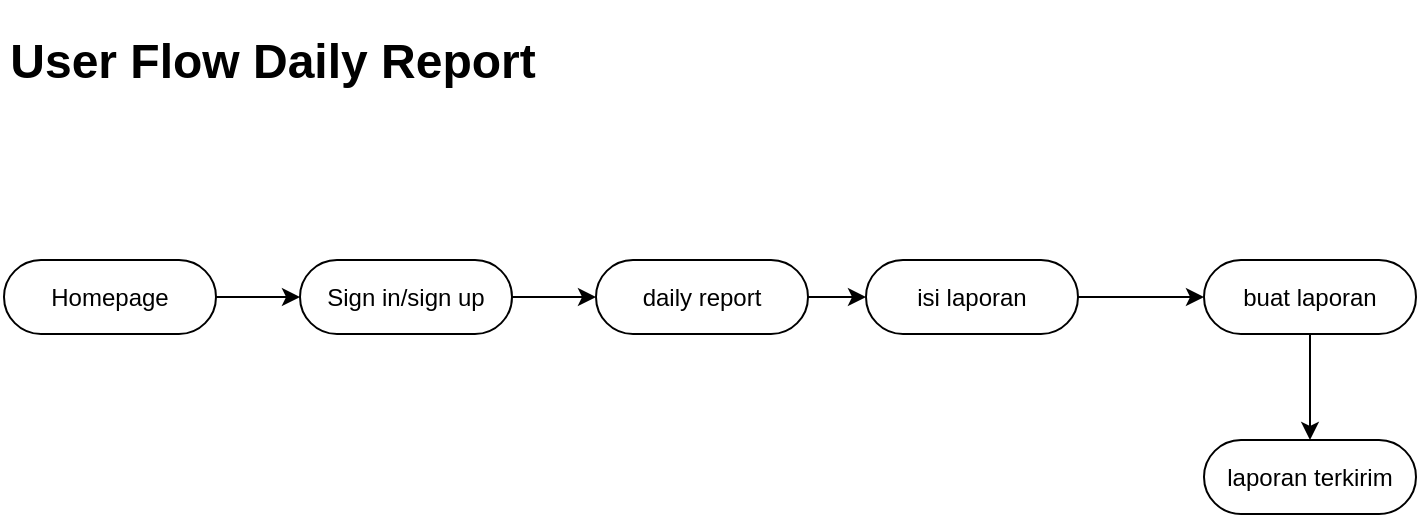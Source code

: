 <mxfile version="15.2.7" type="github">
  <diagram id="zFZVGyq1nd0uwfa3rUeY" name="Page-1">
    <mxGraphModel dx="1038" dy="548" grid="0" gridSize="10" guides="1" tooltips="1" connect="1" arrows="1" fold="1" page="1" pageScale="1" pageWidth="850" pageHeight="1100" math="0" shadow="0">
      <root>
        <mxCell id="0" />
        <mxCell id="1" parent="0" />
        <mxCell id="rgFEZZyq2OXVxVbpDzNp-6" style="edgeStyle=orthogonalEdgeStyle;rounded=0;orthogonalLoop=1;jettySize=auto;html=1;exitX=1;exitY=0.5;exitDx=0;exitDy=0;entryX=0;entryY=0.5;entryDx=0;entryDy=0;" edge="1" parent="1" source="hc98vc_X6tRmouUurkKF-1" target="rgFEZZyq2OXVxVbpDzNp-5">
          <mxGeometry relative="1" as="geometry" />
        </mxCell>
        <mxCell id="hc98vc_X6tRmouUurkKF-1" value="Homepage" style="rounded=1;whiteSpace=wrap;html=1;arcSize=50;" parent="1" vertex="1">
          <mxGeometry x="72" y="180" width="106" height="37" as="geometry" />
        </mxCell>
        <mxCell id="rgFEZZyq2OXVxVbpDzNp-4" style="edgeStyle=orthogonalEdgeStyle;rounded=0;orthogonalLoop=1;jettySize=auto;html=1;exitX=0.5;exitY=1;exitDx=0;exitDy=0;" edge="1" parent="1" source="hc98vc_X6tRmouUurkKF-10" target="hc98vc_X6tRmouUurkKF-12">
          <mxGeometry relative="1" as="geometry" />
        </mxCell>
        <mxCell id="hc98vc_X6tRmouUurkKF-10" value="buat laporan" style="rounded=1;whiteSpace=wrap;html=1;arcSize=50;" parent="1" vertex="1">
          <mxGeometry x="672" y="180" width="106" height="37" as="geometry" />
        </mxCell>
        <mxCell id="hc98vc_X6tRmouUurkKF-12" value="laporan terkirim" style="rounded=1;whiteSpace=wrap;html=1;arcSize=50;" parent="1" vertex="1">
          <mxGeometry x="672" y="270" width="106" height="37" as="geometry" />
        </mxCell>
        <mxCell id="rgFEZZyq2OXVxVbpDzNp-2" style="edgeStyle=orthogonalEdgeStyle;rounded=0;orthogonalLoop=1;jettySize=auto;html=1;exitX=1;exitY=0.5;exitDx=0;exitDy=0;entryX=0;entryY=0.5;entryDx=0;entryDy=0;" edge="1" parent="1" source="hc98vc_X6tRmouUurkKF-13" target="hc98vc_X6tRmouUurkKF-14">
          <mxGeometry relative="1" as="geometry" />
        </mxCell>
        <mxCell id="hc98vc_X6tRmouUurkKF-13" value="daily report" style="rounded=1;whiteSpace=wrap;html=1;arcSize=50;" parent="1" vertex="1">
          <mxGeometry x="368" y="180" width="106" height="37" as="geometry" />
        </mxCell>
        <mxCell id="rgFEZZyq2OXVxVbpDzNp-3" style="edgeStyle=orthogonalEdgeStyle;rounded=0;orthogonalLoop=1;jettySize=auto;html=1;exitX=1;exitY=0.5;exitDx=0;exitDy=0;entryX=0;entryY=0.5;entryDx=0;entryDy=0;" edge="1" parent="1" source="hc98vc_X6tRmouUurkKF-14" target="hc98vc_X6tRmouUurkKF-10">
          <mxGeometry relative="1" as="geometry" />
        </mxCell>
        <mxCell id="hc98vc_X6tRmouUurkKF-14" value="isi laporan" style="rounded=1;whiteSpace=wrap;html=1;arcSize=50;" parent="1" vertex="1">
          <mxGeometry x="503" y="180" width="106" height="37" as="geometry" />
        </mxCell>
        <mxCell id="rgFEZZyq2OXVxVbpDzNp-7" style="edgeStyle=orthogonalEdgeStyle;rounded=0;orthogonalLoop=1;jettySize=auto;html=1;exitX=1;exitY=0.5;exitDx=0;exitDy=0;entryX=0;entryY=0.5;entryDx=0;entryDy=0;" edge="1" parent="1" source="rgFEZZyq2OXVxVbpDzNp-5" target="hc98vc_X6tRmouUurkKF-13">
          <mxGeometry relative="1" as="geometry" />
        </mxCell>
        <mxCell id="rgFEZZyq2OXVxVbpDzNp-5" value="Sign in/sign up" style="rounded=1;whiteSpace=wrap;html=1;arcSize=50;" vertex="1" parent="1">
          <mxGeometry x="220" y="180" width="106" height="37" as="geometry" />
        </mxCell>
        <mxCell id="rgFEZZyq2OXVxVbpDzNp-8" value="&lt;h1&gt;User Flow Daily Report&lt;/h1&gt;" style="text;html=1;align=center;verticalAlign=middle;resizable=0;points=[];autosize=1;strokeColor=none;fillColor=none;" vertex="1" parent="1">
          <mxGeometry x="70" y="56" width="272" height="50" as="geometry" />
        </mxCell>
      </root>
    </mxGraphModel>
  </diagram>
</mxfile>
